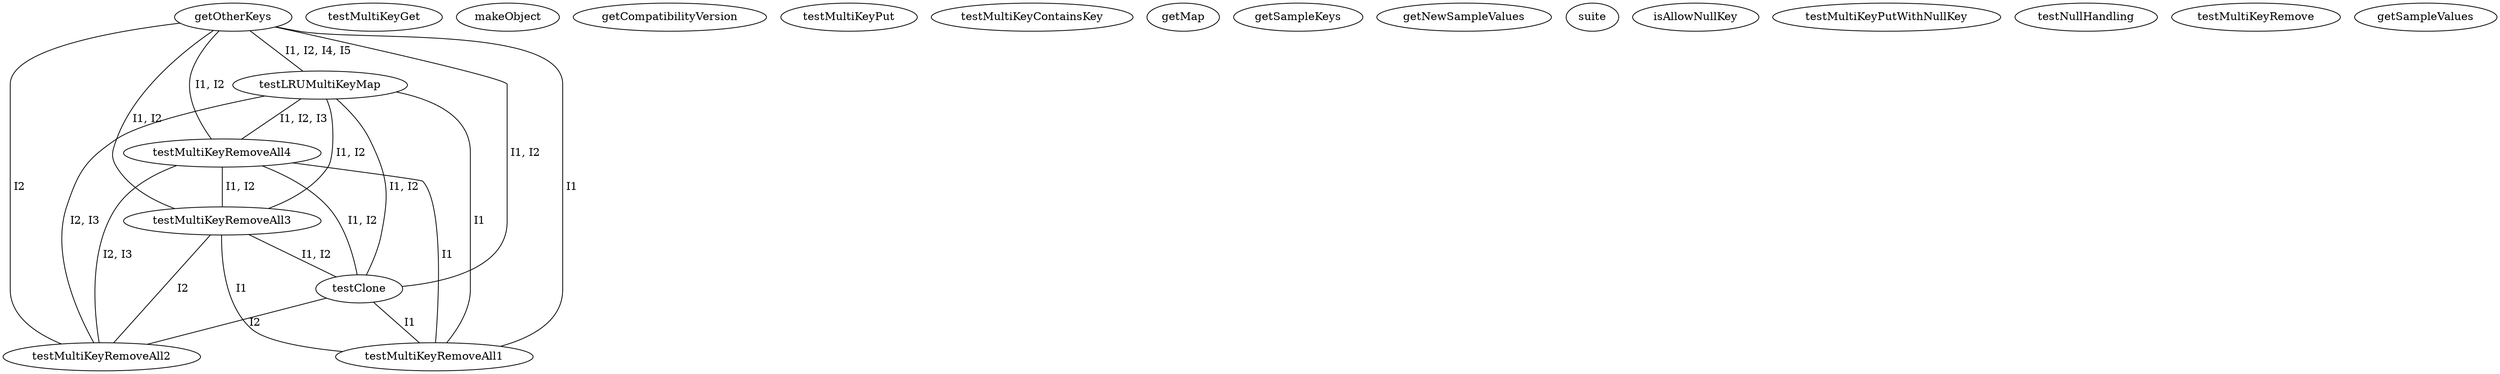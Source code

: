 digraph G {
getOtherKeys;
testMultiKeyGet;
makeObject;
testLRUMultiKeyMap;
getCompatibilityVersion;
testMultiKeyPut;
testMultiKeyContainsKey;
getMap;
getSampleKeys;
getNewSampleValues;
testMultiKeyRemoveAll4;
testMultiKeyRemoveAll3;
testClone;
testMultiKeyRemoveAll2;
suite;
testMultiKeyRemoveAll1;
isAllowNullKey;
testMultiKeyPutWithNullKey;
testNullHandling;
testMultiKeyRemove;
getSampleValues;
testMultiKeyRemoveAll4 -> testMultiKeyRemoveAll3 [label=" I1, I2", dir=none];
testMultiKeyRemoveAll4 -> testClone [label=" I1, I2", dir=none];
testMultiKeyRemoveAll4 -> testMultiKeyRemoveAll2 [label=" I2, I3", dir=none];
testMultiKeyRemoveAll4 -> testMultiKeyRemoveAll1 [label=" I1", dir=none];
testMultiKeyRemoveAll3 -> testClone [label=" I1, I2", dir=none];
testMultiKeyRemoveAll3 -> testMultiKeyRemoveAll2 [label=" I2", dir=none];
testMultiKeyRemoveAll3 -> testMultiKeyRemoveAll1 [label=" I1", dir=none];
testClone -> testMultiKeyRemoveAll2 [label=" I2", dir=none];
testClone -> testMultiKeyRemoveAll1 [label=" I1", dir=none];
getOtherKeys -> testMultiKeyRemoveAll4 [label=" I1, I2", dir=none];
getOtherKeys -> testMultiKeyRemoveAll3 [label=" I1, I2", dir=none];
getOtherKeys -> testClone [label=" I1, I2", dir=none];
getOtherKeys -> testMultiKeyRemoveAll2 [label=" I2", dir=none];
getOtherKeys -> testMultiKeyRemoveAll1 [label=" I1", dir=none];
getOtherKeys -> testLRUMultiKeyMap [label=" I1, I2, I4, I5", dir=none];
testLRUMultiKeyMap -> testMultiKeyRemoveAll4 [label=" I1, I2, I3", dir=none];
testLRUMultiKeyMap -> testMultiKeyRemoveAll3 [label=" I1, I2", dir=none];
testLRUMultiKeyMap -> testClone [label=" I1, I2", dir=none];
testLRUMultiKeyMap -> testMultiKeyRemoveAll2 [label=" I2, I3", dir=none];
testLRUMultiKeyMap -> testMultiKeyRemoveAll1 [label=" I1", dir=none];
}